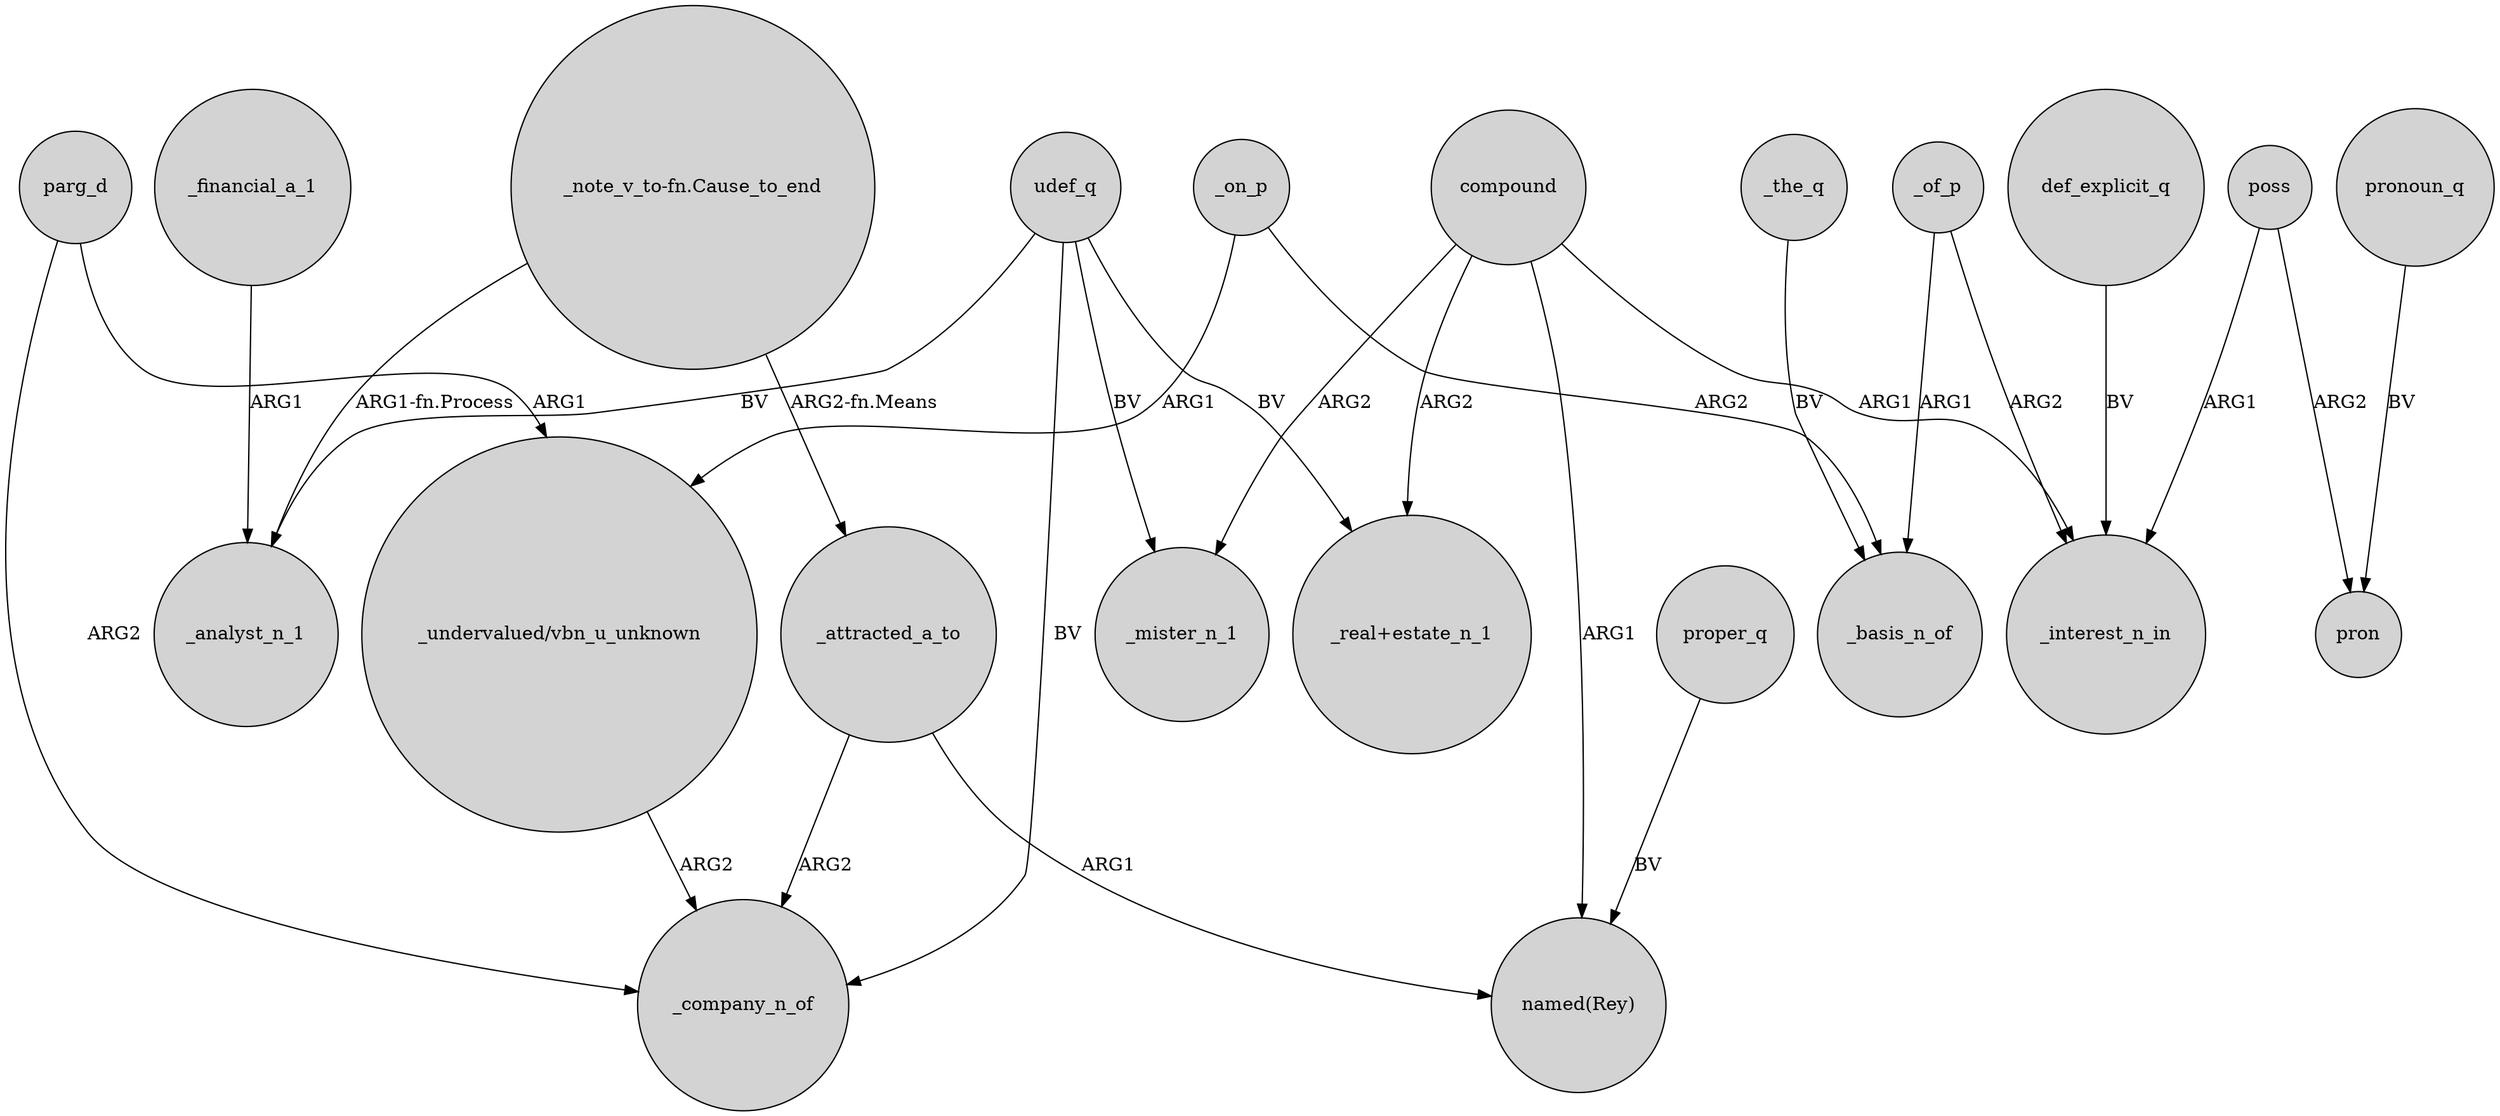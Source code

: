 digraph {
	node [shape=circle style=filled]
	parg_d -> "_undervalued/vbn_u_unknown" [label=ARG1]
	compound -> _mister_n_1 [label=ARG2]
	"_note_v_to-fn.Cause_to_end" -> _analyst_n_1 [label="ARG1-fn.Process"]
	udef_q -> _analyst_n_1 [label=BV]
	_attracted_a_to -> "named(Rey)" [label=ARG1]
	def_explicit_q -> _interest_n_in [label=BV]
	_the_q -> _basis_n_of [label=BV]
	compound -> _interest_n_in [label=ARG1]
	parg_d -> _company_n_of [label=ARG2]
	_of_p -> _interest_n_in [label=ARG2]
	udef_q -> _mister_n_1 [label=BV]
	compound -> "_real+estate_n_1" [label=ARG2]
	pronoun_q -> pron [label=BV]
	_of_p -> _basis_n_of [label=ARG1]
	poss -> pron [label=ARG2]
	compound -> "named(Rey)" [label=ARG1]
	poss -> _interest_n_in [label=ARG1]
	"_undervalued/vbn_u_unknown" -> _company_n_of [label=ARG2]
	_financial_a_1 -> _analyst_n_1 [label=ARG1]
	_on_p -> "_undervalued/vbn_u_unknown" [label=ARG1]
	udef_q -> _company_n_of [label=BV]
	_on_p -> _basis_n_of [label=ARG2]
	"_note_v_to-fn.Cause_to_end" -> _attracted_a_to [label="ARG2-fn.Means"]
	_attracted_a_to -> _company_n_of [label=ARG2]
	udef_q -> "_real+estate_n_1" [label=BV]
	proper_q -> "named(Rey)" [label=BV]
}
